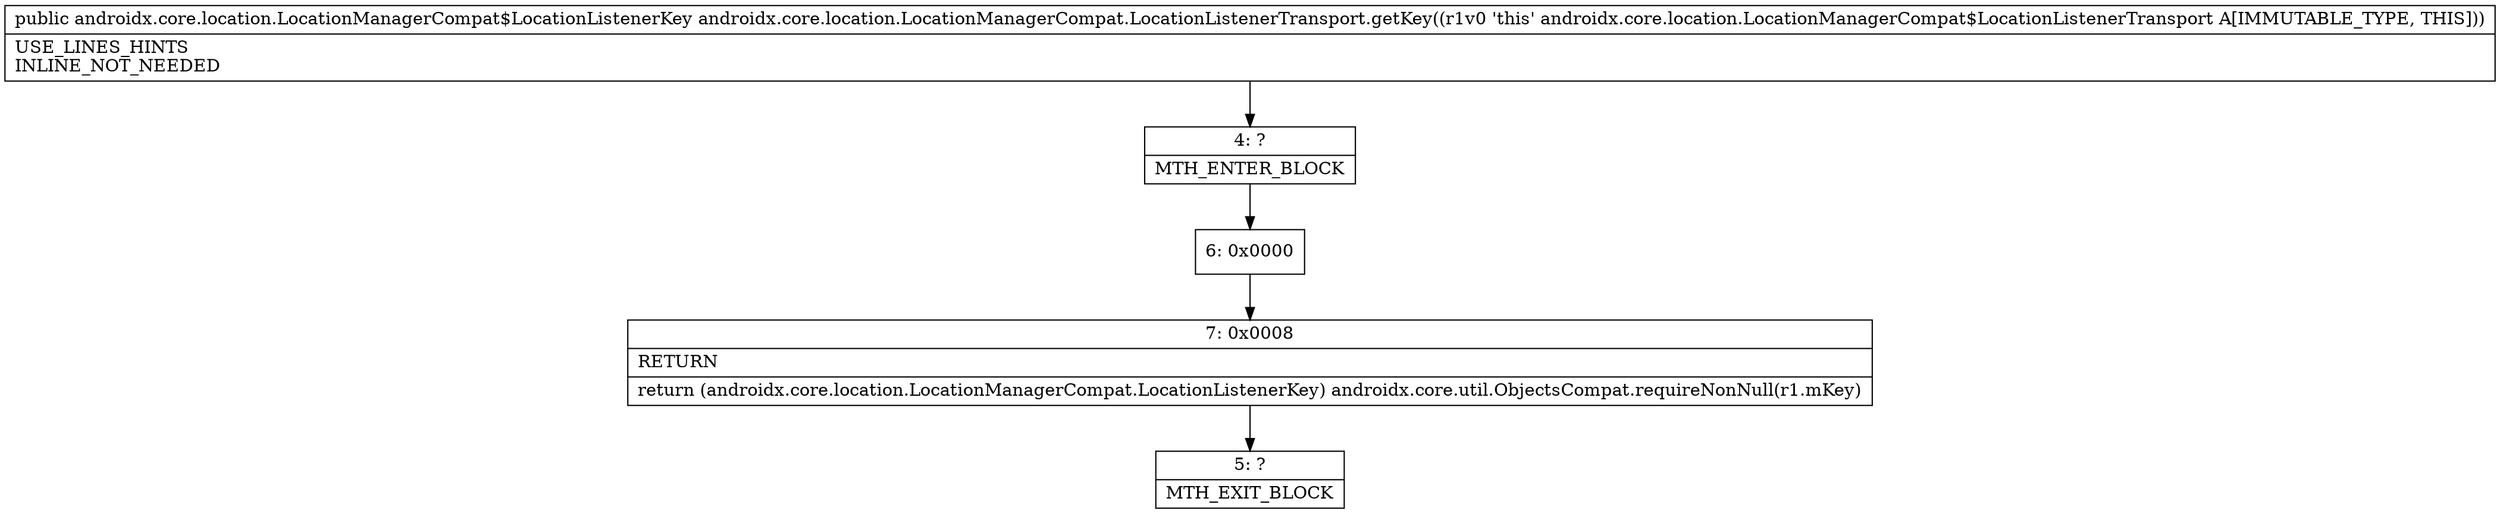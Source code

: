 digraph "CFG forandroidx.core.location.LocationManagerCompat.LocationListenerTransport.getKey()Landroidx\/core\/location\/LocationManagerCompat$LocationListenerKey;" {
Node_4 [shape=record,label="{4\:\ ?|MTH_ENTER_BLOCK\l}"];
Node_6 [shape=record,label="{6\:\ 0x0000}"];
Node_7 [shape=record,label="{7\:\ 0x0008|RETURN\l|return (androidx.core.location.LocationManagerCompat.LocationListenerKey) androidx.core.util.ObjectsCompat.requireNonNull(r1.mKey)\l}"];
Node_5 [shape=record,label="{5\:\ ?|MTH_EXIT_BLOCK\l}"];
MethodNode[shape=record,label="{public androidx.core.location.LocationManagerCompat$LocationListenerKey androidx.core.location.LocationManagerCompat.LocationListenerTransport.getKey((r1v0 'this' androidx.core.location.LocationManagerCompat$LocationListenerTransport A[IMMUTABLE_TYPE, THIS]))  | USE_LINES_HINTS\lINLINE_NOT_NEEDED\l}"];
MethodNode -> Node_4;Node_4 -> Node_6;
Node_6 -> Node_7;
Node_7 -> Node_5;
}

